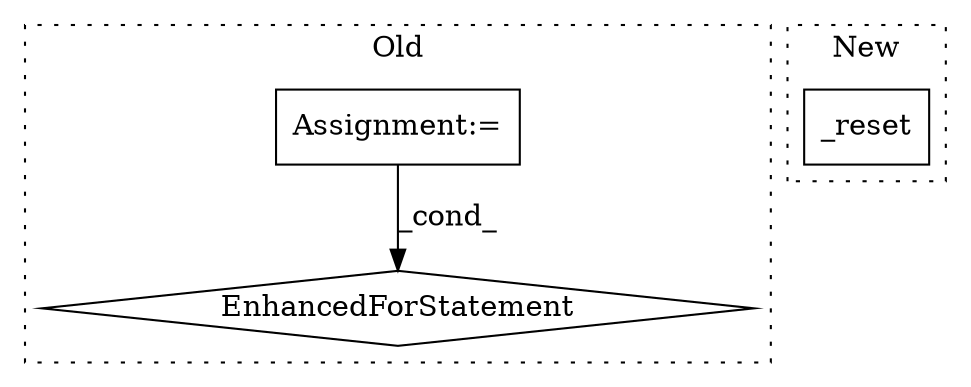 digraph G {
subgraph cluster0 {
1 [label="EnhancedForStatement" a="70" s="850,916" l="53,2" shape="diamond"];
3 [label="Assignment:=" a="7" s="850,916" l="53,2" shape="box"];
label = "Old";
style="dotted";
}
subgraph cluster1 {
2 [label="_reset" a="32" s="1050,1061" l="7,1" shape="box"];
label = "New";
style="dotted";
}
3 -> 1 [label="_cond_"];
}